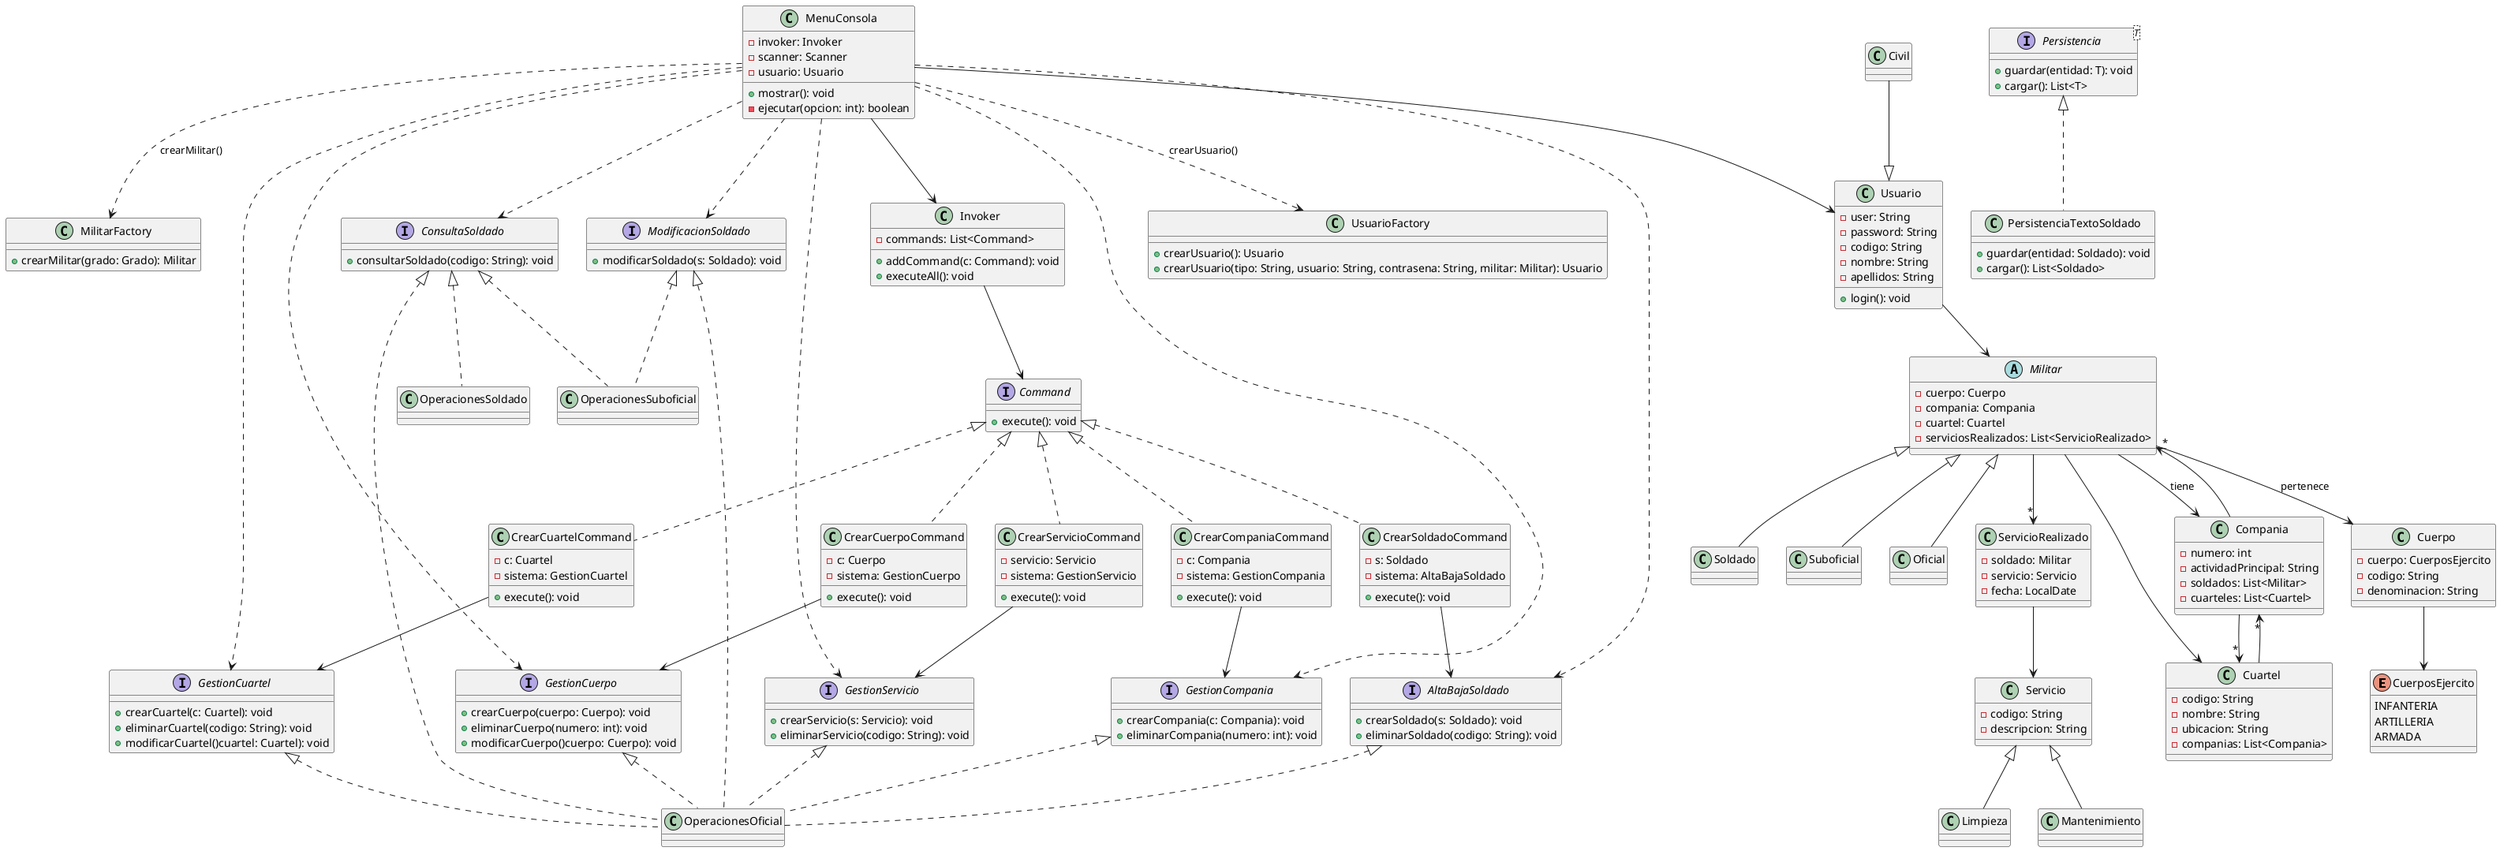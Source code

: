 @startuml
top to bottom direction

' ===== ENUMERACIONES =====
enum CuerposEjercito {
  INFANTERIA
  ARTILLERIA
  ARMADA
}

' ===== CLASES MILITAR Y USUARIOS =====
abstract class Militar {

    -cuerpo: Cuerpo
    -compania: Compania
    -cuartel: Cuartel
    -serviciosRealizados: List<ServicioRealizado>
}

class Soldado
class Suboficial
class Oficial
Militar <|-- Soldado
Militar <|-- Suboficial
Militar <|-- Oficial

class Civil{

}

class Limpieza extends Servicio
class Mantenimiento extends Servicio

class Usuario {
    -user: String
    -password: String
    -codigo: String
    -nombre: String
    -apellidos: String
    +login(): void
    }
Usuario --> Militar

Civil --|> Usuario

' ===== FÁBRICAS =====
interface UsuarioFactory {
    +crearUsuario(): Usuario
}

class MilitarFactory {
    +crearMilitar(grado: Grado): Militar
}
class UsuarioFactory {
    +crearUsuario(tipo: String, usuario: String, contrasena: String, militar: Militar): Usuario
}

' ===== RESTO DEL MODELO =====
class Cuerpo {
    -cuerpo: CuerposEjercito
    -codigo: String
    -denominacion: String
}
Cuerpo --> CuerposEjercito

class Compania {
    -numero: int
    -actividadPrincipal: String
    -soldados: List<Militar>
    -cuarteles: List<Cuartel>
}

class Cuartel {
    -codigo: String
    -nombre: String
    -ubicacion: String
    -companias: List<Compania>
}

class Servicio {
    -codigo: String
    -descripcion: String
}

class ServicioRealizado {
    -soldado: Militar
    -servicio: Servicio
    -fecha: LocalDate
}

' ===== INTERFACES =====
interface ConsultaSoldado {
    +consultarSoldado(codigo: String): void
}

interface ModificacionSoldado {
    +modificarSoldado(s: Soldado): void
}

interface AltaBajaSoldado {
    +crearSoldado(s: Soldado): void
    +eliminarSoldado(codigo: String): void
}

interface GestionCuartel {
    +crearCuartel(c: Cuartel): void
    +eliminarCuartel(codigo: String): void
    +modificarCuartel()cuartel: Cuartel): void
}

interface GestionCuerpo{
    +crearCuerpo(cuerpo: Cuerpo): void
    +eliminarCuerpo(numero: int): void
    +modificarCuerpo()cuerpo: Cuerpo): void
}

interface GestionCompania {
    +crearCompania(c: Compania): void
    +eliminarCompania(numero: int): void
}

interface GestionServicio {
    +crearServicio(s: Servicio): void
    +eliminarServicio(codigo: String): void
}

' ===== IMPLEMENTACIONES POR ROL =====
class OperacionesSoldado implements ConsultaSoldado
class OperacionesSuboficial implements ConsultaSoldado, ModificacionSoldado
class OperacionesOficial implements ConsultaSoldado, AltaBajaSoldado, ModificacionSoldado, GestionCuartel, GestionCompania, GestionServicio,GestionCuerpo

' ===== COMMAND =====
interface Command {
    +execute(): void
}
class CrearSoldadoCommand implements Command {
    -s: Soldado
    -sistema: AltaBajaSoldado
    +execute(): void
}

class CrearServicioCommand implements Command{
    -servicio: Servicio
    -sistema: GestionServicio
    +execute(): void
}

class CrearCuerpoCommand implements Command {
    -c: Cuerpo
    -sistema: GestionCuerpo
    +execute(): void
}

class CrearCuartelCommand implements Command {
    -c: Cuartel
    -sistema: GestionCuartel
    +execute(): void
}
class CrearCompaniaCommand implements Command {
    -c: Compania
    -sistema: GestionCompania
    +execute(): void
}
class Invoker {
    -commands: List<Command>
    +addCommand(c: Command): void
    +executeAll(): void
}
Invoker --> Command
CrearSoldadoCommand --> AltaBajaSoldado
CrearCuartelCommand --> GestionCuartel
CrearCompaniaCommand --> GestionCompania
CrearCuerpoCommand --> GestionCuerpo
CrearServicioCommand --> GestionServicio
' ===== MENÚ DE CONSOLA =====
class MenuConsola {
    -invoker: Invoker
    -scanner: Scanner
    -usuario: Usuario
    +mostrar(): void
    -ejecutar(opcion: int): boolean
}
MenuConsola --> Invoker
MenuConsola --> Usuario
MenuConsola ..> ConsultaSoldado
MenuConsola ..> AltaBajaSoldado
MenuConsola ..> ModificacionSoldado
MenuConsola ..> GestionCuartel
MenuConsola ..> GestionCompania
MenuConsola ..> GestionServicio
MenuConsola ..> GestionCuerpo
MenuConsola ..> UsuarioFactory : crearUsuario()
MenuConsola ..> MilitarFactory : crearMilitar()

' ===== PERSISTENCIA =====
interface Persistencia<T> {
    +guardar(entidad: T): void
    +cargar(): List<T>
}
class PersistenciaTextoSoldado implements Persistencia<Soldado> {
    +guardar(entidad: Soldado): void
    +cargar(): List<Soldado>
}

' ===== RELACIONES =====
Militar --> Cuerpo : pertenece
Militar --> Compania : tiene
Militar --> Cuartel
Militar --> "*" ServicioRealizado
ServicioRealizado --> Servicio
Compania --> "*" Militar
Compania --> "*" Cuartel
Cuartel --> "*" Compania

@enduml
